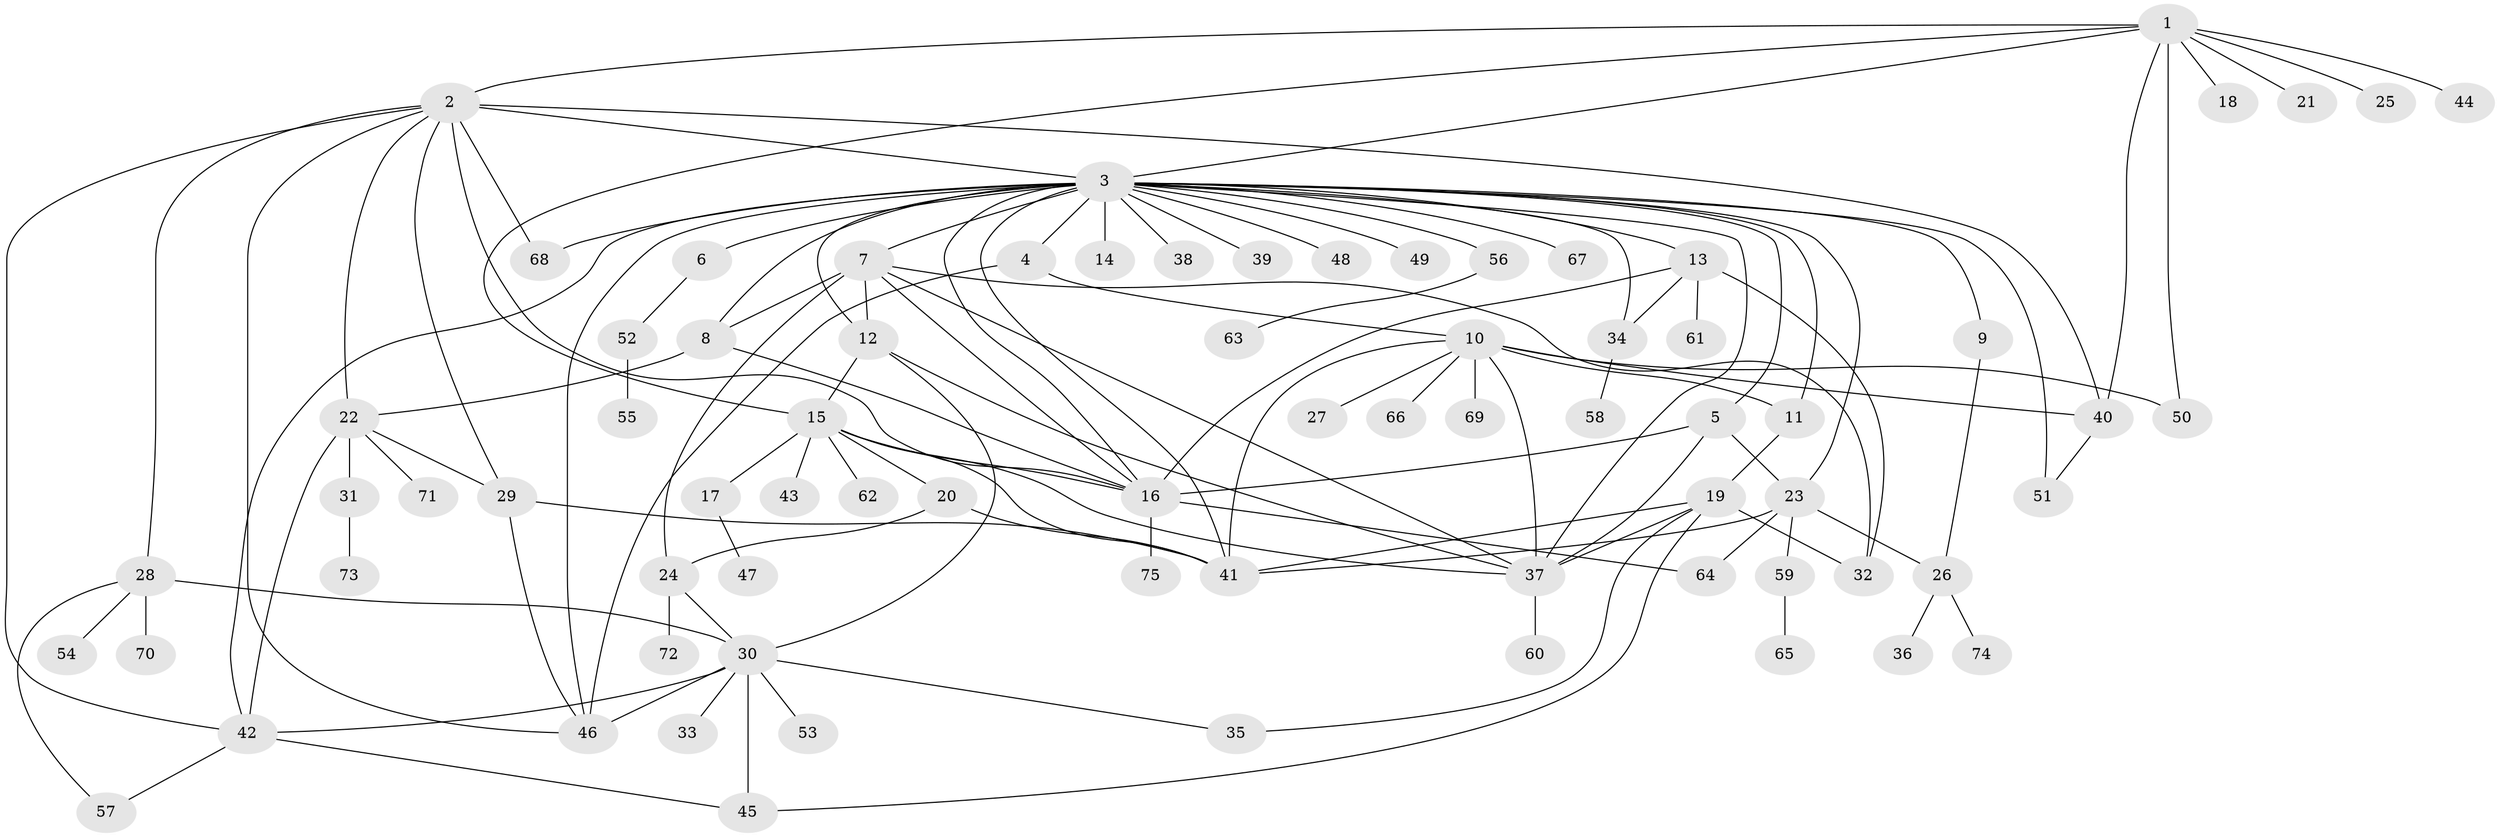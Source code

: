 // original degree distribution, {10: 0.028037383177570093, 8: 0.037383177570093455, 40: 0.009345794392523364, 4: 0.08411214953271028, 2: 0.22429906542056074, 6: 0.018691588785046728, 5: 0.056074766355140186, 9: 0.009345794392523364, 1: 0.411214953271028, 7: 0.04672897196261682, 3: 0.07476635514018691}
// Generated by graph-tools (version 1.1) at 2025/50/03/04/25 22:50:22]
// undirected, 75 vertices, 124 edges
graph export_dot {
  node [color=gray90,style=filled];
  1;
  2;
  3;
  4;
  5;
  6;
  7;
  8;
  9;
  10;
  11;
  12;
  13;
  14;
  15;
  16;
  17;
  18;
  19;
  20;
  21;
  22;
  23;
  24;
  25;
  26;
  27;
  28;
  29;
  30;
  31;
  32;
  33;
  34;
  35;
  36;
  37;
  38;
  39;
  40;
  41;
  42;
  43;
  44;
  45;
  46;
  47;
  48;
  49;
  50;
  51;
  52;
  53;
  54;
  55;
  56;
  57;
  58;
  59;
  60;
  61;
  62;
  63;
  64;
  65;
  66;
  67;
  68;
  69;
  70;
  71;
  72;
  73;
  74;
  75;
  1 -- 2 [weight=1.0];
  1 -- 3 [weight=1.0];
  1 -- 15 [weight=1.0];
  1 -- 18 [weight=1.0];
  1 -- 21 [weight=1.0];
  1 -- 25 [weight=1.0];
  1 -- 40 [weight=1.0];
  1 -- 44 [weight=1.0];
  1 -- 50 [weight=1.0];
  2 -- 3 [weight=3.0];
  2 -- 16 [weight=1.0];
  2 -- 22 [weight=1.0];
  2 -- 28 [weight=1.0];
  2 -- 29 [weight=1.0];
  2 -- 40 [weight=1.0];
  2 -- 42 [weight=1.0];
  2 -- 46 [weight=1.0];
  2 -- 68 [weight=1.0];
  3 -- 4 [weight=1.0];
  3 -- 5 [weight=1.0];
  3 -- 6 [weight=1.0];
  3 -- 7 [weight=2.0];
  3 -- 8 [weight=1.0];
  3 -- 9 [weight=1.0];
  3 -- 11 [weight=1.0];
  3 -- 12 [weight=1.0];
  3 -- 13 [weight=1.0];
  3 -- 14 [weight=1.0];
  3 -- 16 [weight=2.0];
  3 -- 23 [weight=1.0];
  3 -- 34 [weight=1.0];
  3 -- 37 [weight=2.0];
  3 -- 38 [weight=1.0];
  3 -- 39 [weight=1.0];
  3 -- 41 [weight=2.0];
  3 -- 42 [weight=1.0];
  3 -- 46 [weight=1.0];
  3 -- 48 [weight=1.0];
  3 -- 49 [weight=1.0];
  3 -- 51 [weight=1.0];
  3 -- 56 [weight=1.0];
  3 -- 67 [weight=1.0];
  3 -- 68 [weight=1.0];
  4 -- 10 [weight=1.0];
  4 -- 46 [weight=1.0];
  5 -- 16 [weight=1.0];
  5 -- 23 [weight=1.0];
  5 -- 37 [weight=1.0];
  6 -- 52 [weight=1.0];
  7 -- 8 [weight=1.0];
  7 -- 12 [weight=1.0];
  7 -- 16 [weight=1.0];
  7 -- 24 [weight=2.0];
  7 -- 32 [weight=1.0];
  7 -- 37 [weight=1.0];
  8 -- 16 [weight=1.0];
  8 -- 22 [weight=1.0];
  9 -- 26 [weight=1.0];
  10 -- 11 [weight=1.0];
  10 -- 27 [weight=1.0];
  10 -- 37 [weight=1.0];
  10 -- 40 [weight=1.0];
  10 -- 41 [weight=1.0];
  10 -- 50 [weight=1.0];
  10 -- 66 [weight=1.0];
  10 -- 69 [weight=1.0];
  11 -- 19 [weight=1.0];
  12 -- 15 [weight=1.0];
  12 -- 30 [weight=1.0];
  12 -- 37 [weight=1.0];
  13 -- 16 [weight=1.0];
  13 -- 32 [weight=1.0];
  13 -- 34 [weight=1.0];
  13 -- 61 [weight=1.0];
  15 -- 16 [weight=1.0];
  15 -- 17 [weight=1.0];
  15 -- 20 [weight=1.0];
  15 -- 37 [weight=1.0];
  15 -- 41 [weight=1.0];
  15 -- 43 [weight=1.0];
  15 -- 62 [weight=1.0];
  16 -- 64 [weight=1.0];
  16 -- 75 [weight=1.0];
  17 -- 47 [weight=1.0];
  19 -- 32 [weight=1.0];
  19 -- 35 [weight=1.0];
  19 -- 37 [weight=1.0];
  19 -- 41 [weight=1.0];
  19 -- 45 [weight=1.0];
  20 -- 24 [weight=1.0];
  20 -- 41 [weight=1.0];
  22 -- 29 [weight=1.0];
  22 -- 31 [weight=1.0];
  22 -- 42 [weight=1.0];
  22 -- 71 [weight=1.0];
  23 -- 26 [weight=1.0];
  23 -- 41 [weight=1.0];
  23 -- 59 [weight=1.0];
  23 -- 64 [weight=1.0];
  24 -- 30 [weight=1.0];
  24 -- 72 [weight=1.0];
  26 -- 36 [weight=1.0];
  26 -- 74 [weight=1.0];
  28 -- 30 [weight=1.0];
  28 -- 54 [weight=1.0];
  28 -- 57 [weight=1.0];
  28 -- 70 [weight=1.0];
  29 -- 41 [weight=1.0];
  29 -- 46 [weight=1.0];
  30 -- 33 [weight=1.0];
  30 -- 35 [weight=1.0];
  30 -- 42 [weight=1.0];
  30 -- 45 [weight=1.0];
  30 -- 46 [weight=2.0];
  30 -- 53 [weight=1.0];
  31 -- 73 [weight=1.0];
  34 -- 58 [weight=1.0];
  37 -- 60 [weight=1.0];
  40 -- 51 [weight=1.0];
  42 -- 45 [weight=1.0];
  42 -- 57 [weight=1.0];
  52 -- 55 [weight=1.0];
  56 -- 63 [weight=1.0];
  59 -- 65 [weight=1.0];
}

